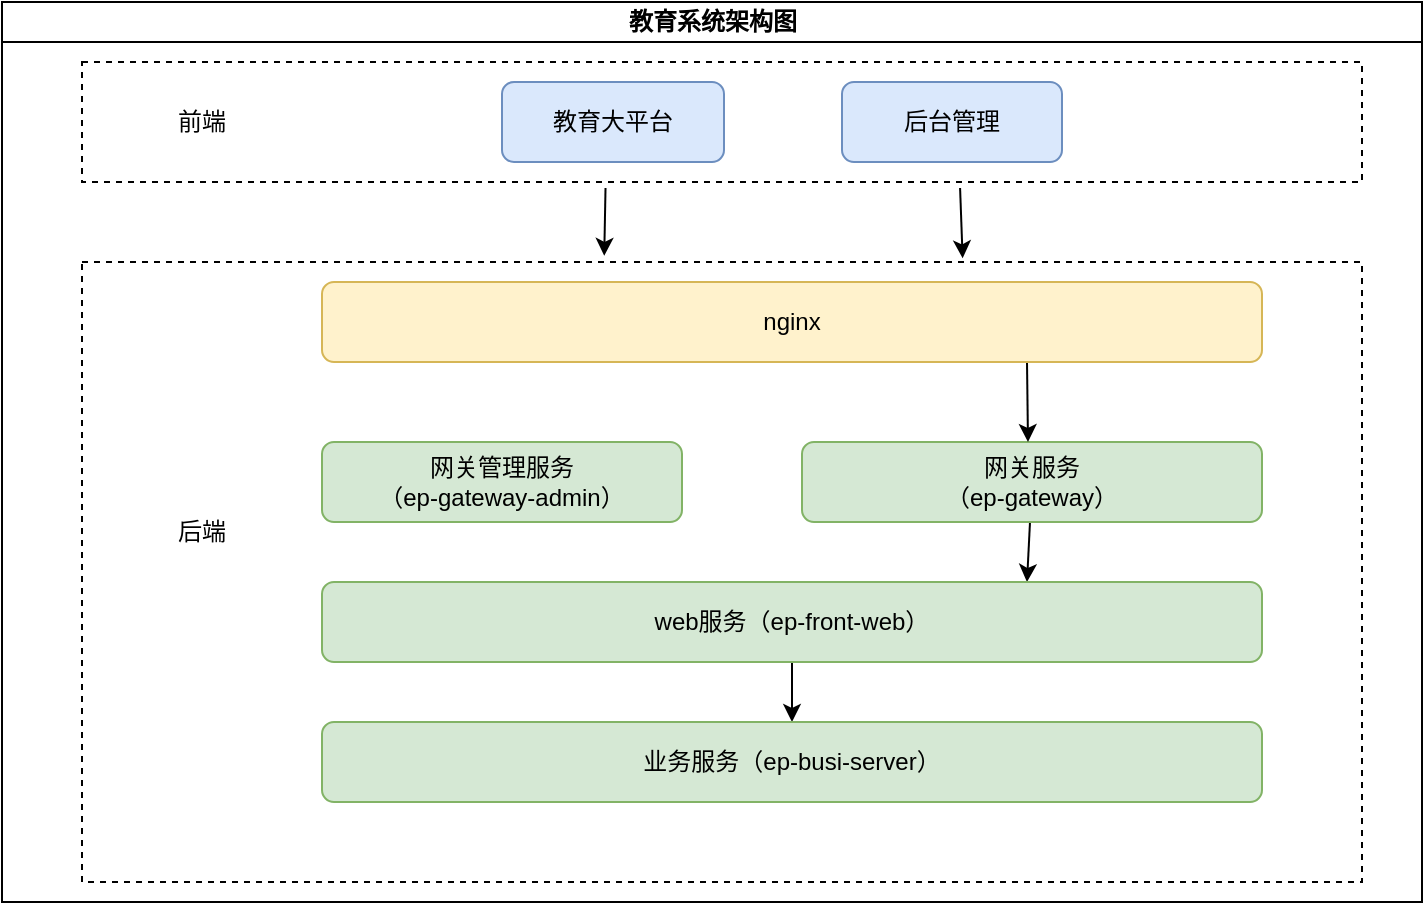 <mxfile version="20.8.14" type="github">
  <diagram id="prtHgNgQTEPvFCAcTncT" name="Page-1">
    <mxGraphModel dx="954" dy="505" grid="1" gridSize="10" guides="1" tooltips="1" connect="1" arrows="1" fold="1" page="1" pageScale="1" pageWidth="827" pageHeight="1169" math="0" shadow="0">
      <root>
        <mxCell id="0" />
        <mxCell id="1" parent="0" />
        <mxCell id="dNxyNK7c78bLwvsdeMH5-11" value="教育系统架构图" style="swimlane;html=1;startSize=20;horizontal=1;containerType=tree;glass=0;" parent="1" vertex="1">
          <mxGeometry x="40" y="40" width="710" height="450" as="geometry" />
        </mxCell>
        <mxCell id="byMtEM7miDaUPD9UnSFD-23" style="edgeStyle=none;rounded=0;orthogonalLoop=1;jettySize=auto;html=1;entryX=0.408;entryY=-0.01;entryDx=0;entryDy=0;exitX=0.409;exitY=1.05;exitDx=0;exitDy=0;exitPerimeter=0;entryPerimeter=0;" edge="1" parent="dNxyNK7c78bLwvsdeMH5-11" source="byMtEM7miDaUPD9UnSFD-1" target="byMtEM7miDaUPD9UnSFD-6">
          <mxGeometry relative="1" as="geometry" />
        </mxCell>
        <mxCell id="byMtEM7miDaUPD9UnSFD-24" style="edgeStyle=none;rounded=0;orthogonalLoop=1;jettySize=auto;html=1;exitX=0.686;exitY=1.05;exitDx=0;exitDy=0;entryX=0.688;entryY=-0.006;entryDx=0;entryDy=0;exitPerimeter=0;entryPerimeter=0;" edge="1" parent="dNxyNK7c78bLwvsdeMH5-11" source="byMtEM7miDaUPD9UnSFD-1" target="byMtEM7miDaUPD9UnSFD-6">
          <mxGeometry relative="1" as="geometry" />
        </mxCell>
        <mxCell id="byMtEM7miDaUPD9UnSFD-1" value="" style="rounded=0;whiteSpace=wrap;html=1;dashed=1;" vertex="1" parent="dNxyNK7c78bLwvsdeMH5-11">
          <mxGeometry x="40" y="30" width="640" height="60" as="geometry" />
        </mxCell>
        <mxCell id="byMtEM7miDaUPD9UnSFD-2" value="教育大平台" style="rounded=1;whiteSpace=wrap;html=1;fillColor=#dae8fc;strokeColor=#6c8ebf;" vertex="1" parent="dNxyNK7c78bLwvsdeMH5-11">
          <mxGeometry x="250" y="40" width="111" height="40" as="geometry" />
        </mxCell>
        <mxCell id="byMtEM7miDaUPD9UnSFD-3" value="后台管理" style="rounded=1;whiteSpace=wrap;html=1;fillColor=#dae8fc;strokeColor=#6c8ebf;" vertex="1" parent="dNxyNK7c78bLwvsdeMH5-11">
          <mxGeometry x="420" y="40" width="110" height="40" as="geometry" />
        </mxCell>
        <mxCell id="byMtEM7miDaUPD9UnSFD-4" value="前端" style="text;html=1;strokeColor=none;fillColor=none;align=center;verticalAlign=middle;whiteSpace=wrap;rounded=0;" vertex="1" parent="dNxyNK7c78bLwvsdeMH5-11">
          <mxGeometry x="70" y="45" width="60" height="30" as="geometry" />
        </mxCell>
        <mxCell id="byMtEM7miDaUPD9UnSFD-6" value="" style="rounded=0;whiteSpace=wrap;html=1;dashed=1;" vertex="1" parent="dNxyNK7c78bLwvsdeMH5-11">
          <mxGeometry x="40" y="130" width="640" height="310" as="geometry" />
        </mxCell>
        <mxCell id="byMtEM7miDaUPD9UnSFD-7" value="后端" style="text;html=1;strokeColor=none;fillColor=none;align=center;verticalAlign=middle;whiteSpace=wrap;rounded=0;" vertex="1" parent="dNxyNK7c78bLwvsdeMH5-11">
          <mxGeometry x="70" y="250" width="60" height="30" as="geometry" />
        </mxCell>
        <mxCell id="byMtEM7miDaUPD9UnSFD-19" style="rounded=0;orthogonalLoop=1;jettySize=auto;html=1;entryX=0.75;entryY=0;entryDx=0;entryDy=0;" edge="1" parent="dNxyNK7c78bLwvsdeMH5-11" source="byMtEM7miDaUPD9UnSFD-8" target="byMtEM7miDaUPD9UnSFD-9">
          <mxGeometry relative="1" as="geometry" />
        </mxCell>
        <mxCell id="byMtEM7miDaUPD9UnSFD-8" value="网关服务&lt;br&gt;（ep-gateway）" style="rounded=1;whiteSpace=wrap;html=1;fillColor=#d5e8d4;strokeColor=#82b366;" vertex="1" parent="dNxyNK7c78bLwvsdeMH5-11">
          <mxGeometry x="400" y="220" width="230" height="40" as="geometry" />
        </mxCell>
        <mxCell id="byMtEM7miDaUPD9UnSFD-20" style="edgeStyle=none;rounded=0;orthogonalLoop=1;jettySize=auto;html=1;entryX=0.5;entryY=0;entryDx=0;entryDy=0;" edge="1" parent="dNxyNK7c78bLwvsdeMH5-11" source="byMtEM7miDaUPD9UnSFD-9" target="byMtEM7miDaUPD9UnSFD-18">
          <mxGeometry relative="1" as="geometry" />
        </mxCell>
        <mxCell id="byMtEM7miDaUPD9UnSFD-9" value="web服务（ep-front-web）" style="rounded=1;whiteSpace=wrap;html=1;fillColor=#d5e8d4;strokeColor=#82b366;" vertex="1" parent="dNxyNK7c78bLwvsdeMH5-11">
          <mxGeometry x="160" y="290" width="470" height="40" as="geometry" />
        </mxCell>
        <mxCell id="byMtEM7miDaUPD9UnSFD-16" style="rounded=0;orthogonalLoop=1;jettySize=auto;html=1;exitX=0.75;exitY=1;exitDx=0;exitDy=0;" edge="1" parent="dNxyNK7c78bLwvsdeMH5-11" source="byMtEM7miDaUPD9UnSFD-14">
          <mxGeometry relative="1" as="geometry">
            <mxPoint x="513" y="220" as="targetPoint" />
          </mxGeometry>
        </mxCell>
        <mxCell id="byMtEM7miDaUPD9UnSFD-14" value="nginx" style="rounded=1;whiteSpace=wrap;html=1;fillColor=#fff2cc;strokeColor=#d6b656;" vertex="1" parent="dNxyNK7c78bLwvsdeMH5-11">
          <mxGeometry x="160" y="140" width="470" height="40" as="geometry" />
        </mxCell>
        <mxCell id="byMtEM7miDaUPD9UnSFD-15" value="网关管理服务&lt;br&gt;（ep-gateway-admin）" style="rounded=1;whiteSpace=wrap;html=1;fillColor=#d5e8d4;strokeColor=#82b366;" vertex="1" parent="dNxyNK7c78bLwvsdeMH5-11">
          <mxGeometry x="160" y="220" width="180" height="40" as="geometry" />
        </mxCell>
        <mxCell id="byMtEM7miDaUPD9UnSFD-18" value="业务服务（ep-busi-server）" style="rounded=1;whiteSpace=wrap;html=1;fillColor=#d5e8d4;strokeColor=#82b366;" vertex="1" parent="dNxyNK7c78bLwvsdeMH5-11">
          <mxGeometry x="160" y="360" width="470" height="40" as="geometry" />
        </mxCell>
      </root>
    </mxGraphModel>
  </diagram>
</mxfile>
